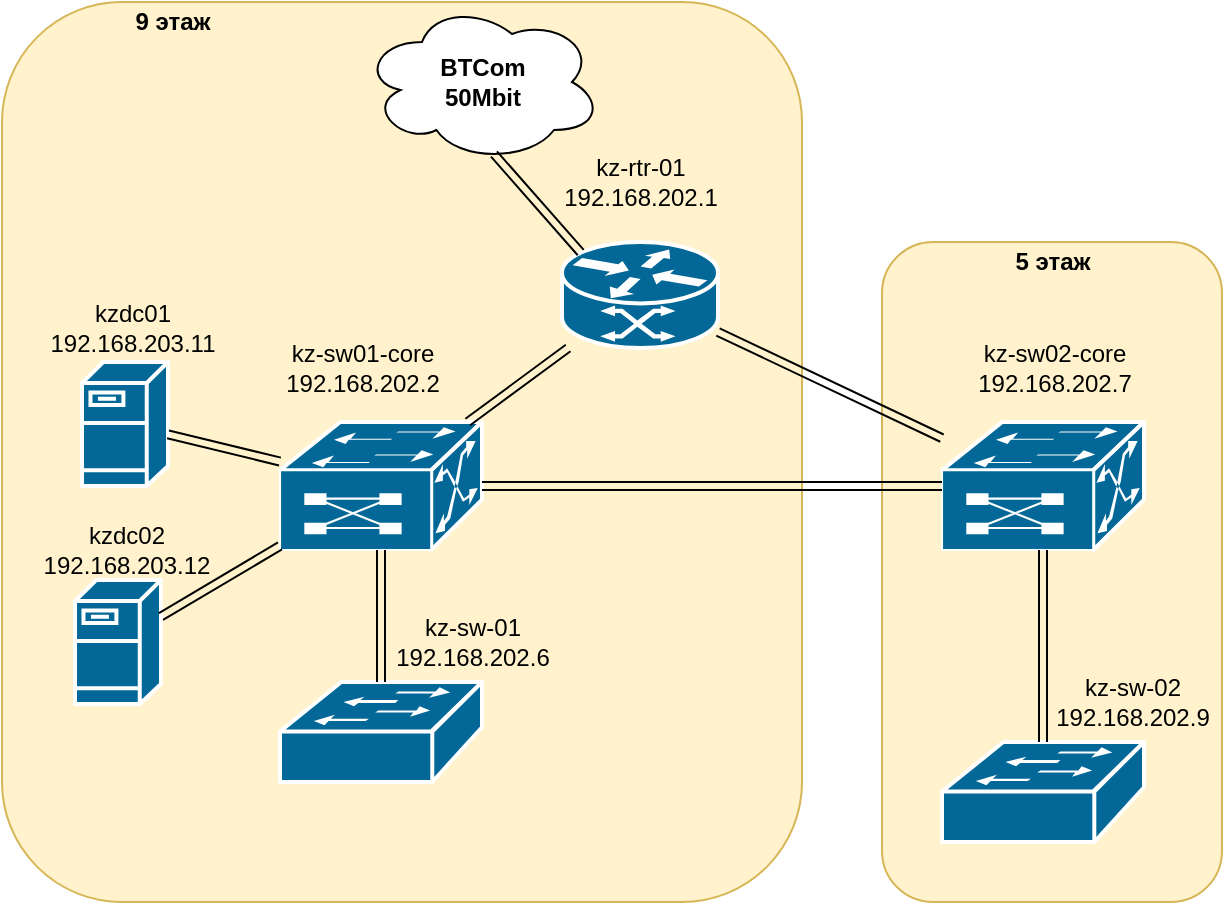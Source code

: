 <mxfile version="15.0.3" type="github">
  <diagram id="6a731a19-8d31-9384-78a2-239565b7b9f0" name="Page-1">
    <mxGraphModel dx="981" dy="1639" grid="1" gridSize="10" guides="1" tooltips="1" connect="1" arrows="1" fold="1" page="1" pageScale="1" pageWidth="827" pageHeight="1169" background="none" math="0" shadow="0">
      <root>
        <mxCell id="0" />
        <mxCell id="1" parent="0" />
        <mxCell id="OvxDVC8r8ijNcddhhhJw-2285" value="" style="rounded=1;html=1;fillColor=#fff2cc;whiteSpace=wrap;verticalAlign=middle;strokeColor=#d6b656;sketch=0;shadow=0;glass=0;imageAspect=1;connectable=1;portConstraintRotation=0;allowArrows=1;movable=1;backgroundOutline=0;movableLabel=0;resizable=1;resizeWidth=0;resizeHeight=0;rotatable=1;cloneable=1;deletable=1;noLabel=0;" vertex="1" parent="1">
          <mxGeometry x="80" y="-100" width="400" height="450" as="geometry" />
        </mxCell>
        <mxCell id="OvxDVC8r8ijNcddhhhJw-2283" value="" style="rounded=1;html=1;fillColor=#fff2cc;whiteSpace=wrap;verticalAlign=middle;strokeColor=#d6b656;sketch=0;shadow=0;glass=0;imageAspect=1;connectable=1;portConstraintRotation=0;allowArrows=1;movable=1;backgroundOutline=0;movableLabel=0;resizable=1;resizeWidth=0;resizeHeight=0;rotatable=1;cloneable=1;deletable=1;noLabel=0;" vertex="1" parent="1">
          <mxGeometry x="520" y="20" width="170" height="330" as="geometry" />
        </mxCell>
        <mxCell id="OvxDVC8r8ijNcddhhhJw-2257" value="" style="shape=mxgraph.cisco.routers.atm_router;html=1;pointerEvents=1;dashed=0;fillColor=#036897;strokeColor=#ffffff;strokeWidth=2;verticalLabelPosition=bottom;verticalAlign=top;align=center;outlineConnect=0;" vertex="1" parent="1">
          <mxGeometry x="360" y="20" width="78" height="53" as="geometry" />
        </mxCell>
        <mxCell id="OvxDVC8r8ijNcddhhhJw-2258" value="" style="ellipse;shape=cloud;whiteSpace=wrap;html=1;" vertex="1" parent="1">
          <mxGeometry x="260" y="-100" width="120" height="80" as="geometry" />
        </mxCell>
        <mxCell id="OvxDVC8r8ijNcddhhhJw-2261" value="" style="shape=link;html=1;exitX=0.55;exitY=0.95;exitDx=0;exitDy=0;exitPerimeter=0;entryX=0.12;entryY=0.1;entryDx=0;entryDy=0;entryPerimeter=0;" edge="1" parent="1" source="OvxDVC8r8ijNcddhhhJw-2258" target="OvxDVC8r8ijNcddhhhJw-2257">
          <mxGeometry width="100" relative="1" as="geometry">
            <mxPoint x="510" y="-10" as="sourcePoint" />
            <mxPoint x="610" y="-10" as="targetPoint" />
          </mxGeometry>
        </mxCell>
        <mxCell id="OvxDVC8r8ijNcddhhhJw-2262" value="" style="shape=mxgraph.cisco.switches.multiswitch_device;html=1;pointerEvents=1;dashed=0;fillColor=#036897;strokeColor=#ffffff;strokeWidth=2;verticalLabelPosition=bottom;verticalAlign=top;align=center;outlineConnect=0;" vertex="1" parent="1">
          <mxGeometry x="219" y="110" width="101" height="64" as="geometry" />
        </mxCell>
        <mxCell id="OvxDVC8r8ijNcddhhhJw-2263" value="" style="shape=mxgraph.cisco.switches.multiswitch_device;html=1;pointerEvents=1;dashed=0;fillColor=#036897;strokeColor=#ffffff;strokeWidth=2;verticalLabelPosition=bottom;verticalAlign=top;align=center;outlineConnect=0;" vertex="1" parent="1">
          <mxGeometry x="550" y="110" width="101" height="64" as="geometry" />
        </mxCell>
        <mxCell id="OvxDVC8r8ijNcddhhhJw-2264" value="" style="shape=link;html=1;" edge="1" parent="1" source="OvxDVC8r8ijNcddhhhJw-2262" target="OvxDVC8r8ijNcddhhhJw-2257">
          <mxGeometry width="100" relative="1" as="geometry">
            <mxPoint x="510" y="-10" as="sourcePoint" />
            <mxPoint x="610" y="-10" as="targetPoint" />
          </mxGeometry>
        </mxCell>
        <mxCell id="OvxDVC8r8ijNcddhhhJw-2265" value="" style="shape=link;html=1;" edge="1" parent="1" source="OvxDVC8r8ijNcddhhhJw-2257" target="OvxDVC8r8ijNcddhhhJw-2263">
          <mxGeometry width="100" relative="1" as="geometry">
            <mxPoint x="510" y="-10" as="sourcePoint" />
            <mxPoint x="610" y="-10" as="targetPoint" />
          </mxGeometry>
        </mxCell>
        <mxCell id="OvxDVC8r8ijNcddhhhJw-2266" value="&lt;div&gt;kz-rtr-01&lt;/div&gt;&lt;div&gt;192.168.202.1&lt;/div&gt;" style="text;html=1;resizable=0;autosize=1;align=center;verticalAlign=middle;points=[];fillColor=none;strokeColor=none;rounded=0;" vertex="1" parent="1">
          <mxGeometry x="354" y="-25" width="90" height="30" as="geometry" />
        </mxCell>
        <mxCell id="OvxDVC8r8ijNcddhhhJw-2267" value="&lt;div&gt;kz-sw01-core&lt;/div&gt;&lt;div&gt;192.168.202.2&lt;br&gt;&lt;/div&gt;" style="text;html=1;resizable=0;autosize=1;align=center;verticalAlign=middle;points=[];fillColor=none;strokeColor=none;rounded=0;" vertex="1" parent="1">
          <mxGeometry x="215" y="68" width="90" height="30" as="geometry" />
        </mxCell>
        <mxCell id="OvxDVC8r8ijNcddhhhJw-2268" value="&lt;div&gt;kz-sw02-core&lt;/div&gt;&lt;div&gt;192.168.202.7&lt;/div&gt;" style="text;html=1;resizable=0;autosize=1;align=center;verticalAlign=middle;points=[];fillColor=none;strokeColor=none;rounded=0;" vertex="1" parent="1">
          <mxGeometry x="561" y="68" width="90" height="30" as="geometry" />
        </mxCell>
        <mxCell id="OvxDVC8r8ijNcddhhhJw-2269" value="" style="shape=mxgraph.cisco.switches.workgroup_switch;html=1;pointerEvents=1;dashed=0;fillColor=#036897;strokeColor=#ffffff;strokeWidth=2;verticalLabelPosition=bottom;verticalAlign=top;align=center;outlineConnect=0;" vertex="1" parent="1">
          <mxGeometry x="219" y="240" width="101" height="50" as="geometry" />
        </mxCell>
        <mxCell id="OvxDVC8r8ijNcddhhhJw-2270" value="" style="shape=mxgraph.cisco.switches.workgroup_switch;html=1;pointerEvents=1;dashed=0;fillColor=#036897;strokeColor=#ffffff;strokeWidth=2;verticalLabelPosition=bottom;verticalAlign=top;align=center;outlineConnect=0;" vertex="1" parent="1">
          <mxGeometry x="550" y="270" width="101" height="50" as="geometry" />
        </mxCell>
        <mxCell id="OvxDVC8r8ijNcddhhhJw-2271" value="&lt;div&gt;kz-sw-01&lt;/div&gt;&lt;div&gt;192.168.202.6&lt;/div&gt;" style="text;html=1;resizable=0;autosize=1;align=center;verticalAlign=middle;points=[];fillColor=none;strokeColor=none;rounded=0;" vertex="1" parent="1">
          <mxGeometry x="270" y="205" width="90" height="30" as="geometry" />
        </mxCell>
        <mxCell id="OvxDVC8r8ijNcddhhhJw-2272" value="&lt;div&gt;kz-sw-02&lt;/div&gt;&lt;div&gt;192.168.202.9&lt;/div&gt;" style="text;html=1;resizable=0;autosize=1;align=center;verticalAlign=middle;points=[];fillColor=none;strokeColor=none;rounded=0;" vertex="1" parent="1">
          <mxGeometry x="600" y="235" width="90" height="30" as="geometry" />
        </mxCell>
        <mxCell id="OvxDVC8r8ijNcddhhhJw-2273" value="" style="shape=link;html=1;" edge="1" parent="1" source="OvxDVC8r8ijNcddhhhJw-2262" target="OvxDVC8r8ijNcddhhhJw-2269">
          <mxGeometry width="100" relative="1" as="geometry">
            <mxPoint x="430" y="240" as="sourcePoint" />
            <mxPoint x="530" y="240" as="targetPoint" />
          </mxGeometry>
        </mxCell>
        <mxCell id="OvxDVC8r8ijNcddhhhJw-2274" value="" style="shape=mxgraph.cisco.servers.fileserver;html=1;pointerEvents=1;dashed=0;fillColor=#036897;strokeColor=#ffffff;strokeWidth=2;verticalLabelPosition=bottom;verticalAlign=top;align=center;outlineConnect=0;" vertex="1" parent="1">
          <mxGeometry x="120" y="80" width="43" height="62" as="geometry" />
        </mxCell>
        <mxCell id="OvxDVC8r8ijNcddhhhJw-2275" value="" style="shape=mxgraph.cisco.servers.fileserver;html=1;pointerEvents=1;dashed=0;fillColor=#036897;strokeColor=#ffffff;strokeWidth=2;verticalLabelPosition=bottom;verticalAlign=top;align=center;outlineConnect=0;" vertex="1" parent="1">
          <mxGeometry x="116.5" y="189" width="43" height="62" as="geometry" />
        </mxCell>
        <mxCell id="OvxDVC8r8ijNcddhhhJw-2276" value="&lt;div&gt;kzdc01&lt;/div&gt;&lt;div&gt;192.168.203.11&lt;/div&gt;" style="text;html=1;resizable=0;autosize=1;align=center;verticalAlign=middle;points=[];fillColor=none;strokeColor=none;rounded=0;" vertex="1" parent="1">
          <mxGeometry x="95" y="48" width="100" height="30" as="geometry" />
        </mxCell>
        <mxCell id="OvxDVC8r8ijNcddhhhJw-2277" value="&lt;div&gt;kzdc02&lt;/div&gt;&lt;div&gt;192.168.203.12&lt;/div&gt;" style="text;html=1;resizable=0;autosize=1;align=center;verticalAlign=middle;points=[];fillColor=none;strokeColor=none;rounded=0;" vertex="1" parent="1">
          <mxGeometry x="91.5" y="159" width="100" height="30" as="geometry" />
        </mxCell>
        <mxCell id="OvxDVC8r8ijNcddhhhJw-2278" value="" style="shape=link;html=1;" edge="1" parent="1" source="OvxDVC8r8ijNcddhhhJw-2274" target="OvxDVC8r8ijNcddhhhJw-2262">
          <mxGeometry width="100" relative="1" as="geometry">
            <mxPoint x="150" y="110.71" as="sourcePoint" />
            <mxPoint x="250" y="110.71" as="targetPoint" />
          </mxGeometry>
        </mxCell>
        <mxCell id="OvxDVC8r8ijNcddhhhJw-2279" value="" style="shape=link;html=1;" edge="1" parent="1" source="OvxDVC8r8ijNcddhhhJw-2275" target="OvxDVC8r8ijNcddhhhJw-2262">
          <mxGeometry width="100" relative="1" as="geometry">
            <mxPoint x="430" y="170" as="sourcePoint" />
            <mxPoint x="530" y="170" as="targetPoint" />
          </mxGeometry>
        </mxCell>
        <mxCell id="OvxDVC8r8ijNcddhhhJw-2280" value="" style="shape=link;html=1;" edge="1" parent="1" source="OvxDVC8r8ijNcddhhhJw-2262" target="OvxDVC8r8ijNcddhhhJw-2263">
          <mxGeometry width="100" relative="1" as="geometry">
            <mxPoint x="430" y="170" as="sourcePoint" />
            <mxPoint x="530" y="170" as="targetPoint" />
          </mxGeometry>
        </mxCell>
        <mxCell id="OvxDVC8r8ijNcddhhhJw-2281" value="" style="shape=link;html=1;" edge="1" parent="1" source="OvxDVC8r8ijNcddhhhJw-2270" target="OvxDVC8r8ijNcddhhhJw-2263">
          <mxGeometry width="100" relative="1" as="geometry">
            <mxPoint x="430" y="170" as="sourcePoint" />
            <mxPoint x="530" y="170" as="targetPoint" />
          </mxGeometry>
        </mxCell>
        <mxCell id="OvxDVC8r8ijNcddhhhJw-2284" value="5 этаж" style="text;html=1;resizable=0;autosize=1;align=center;verticalAlign=middle;points=[];fillColor=none;strokeColor=none;rounded=0;shadow=0;glass=0;sketch=0;fontStyle=1" vertex="1" parent="1">
          <mxGeometry x="580" y="20" width="50" height="20" as="geometry" />
        </mxCell>
        <mxCell id="OvxDVC8r8ijNcddhhhJw-2286" value="9 этаж" style="text;html=1;resizable=0;autosize=1;align=center;verticalAlign=middle;points=[];fillColor=none;strokeColor=none;rounded=0;shadow=0;glass=0;sketch=0;fontStyle=1" vertex="1" parent="1">
          <mxGeometry x="140" y="-100" width="50" height="20" as="geometry" />
        </mxCell>
        <mxCell id="OvxDVC8r8ijNcddhhhJw-2287" value="&lt;div&gt;BTCom&lt;/div&gt;&lt;div&gt;50Mbit&lt;/div&gt;" style="text;html=1;resizable=0;autosize=1;align=center;verticalAlign=middle;points=[];fillColor=none;strokeColor=none;rounded=0;shadow=0;glass=0;sketch=0;fontStyle=1" vertex="1" parent="1">
          <mxGeometry x="290" y="-75" width="60" height="30" as="geometry" />
        </mxCell>
      </root>
    </mxGraphModel>
  </diagram>
</mxfile>
